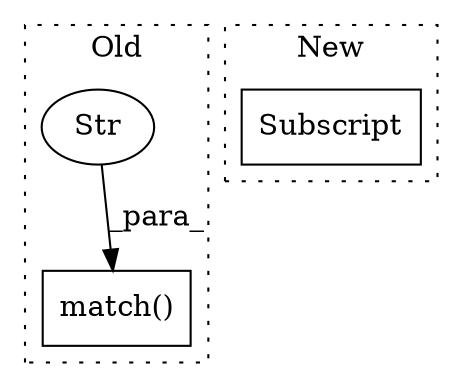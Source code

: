 digraph G {
subgraph cluster0 {
1 [label="match()" a="75" s="1765,1801" l="9,1" shape="box"];
3 [label="Str" a="66" s="1774" l="12" shape="ellipse"];
label = "Old";
style="dotted";
}
subgraph cluster1 {
2 [label="Subscript" a="63" s="2369,0" l="12,0" shape="box"];
label = "New";
style="dotted";
}
3 -> 1 [label="_para_"];
}